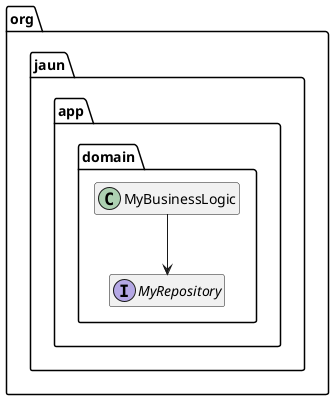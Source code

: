 @startuml

hide empty members

package org.jaun.app.domain {
  class MyBusinessLogic
  interface MyRepository
  
  MyBusinessLogic --> org.jaun.app.domain.MyRepository
}



@enduml